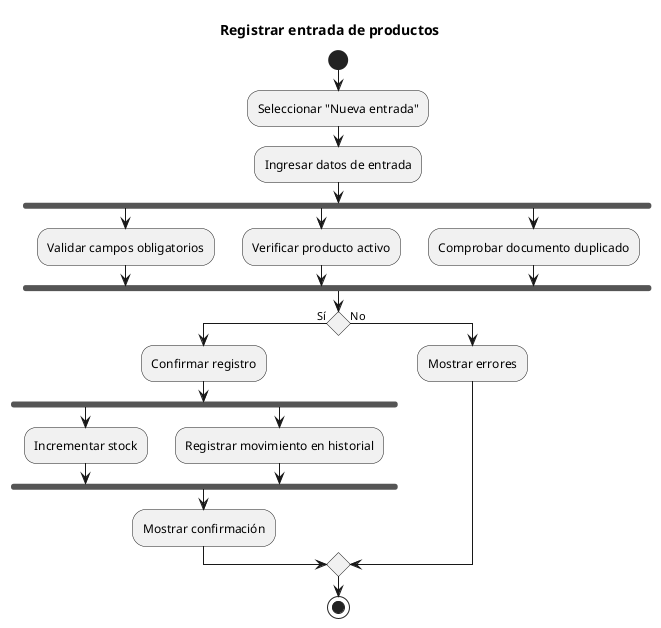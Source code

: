 @startuml CU02_RegistrarEntradaProductos_Fork
title: Registrar entrada de productos

|Operario de bodega|
start

:Seleccionar "Nueva entrada";

:Ingresar datos de entrada;

fork
  :Validar campos obligatorios;
fork again
  :Verificar producto activo;
fork again
  :Comprobar documento duplicado;
end fork

if () then (Sí)
  :Confirmar registro;

  fork
    :Incrementar stock;
  fork again
    :Registrar movimiento en historial;
  end fork

  :Mostrar confirmación;
else (No)
  :Mostrar errores;
endif

stop
@enduml